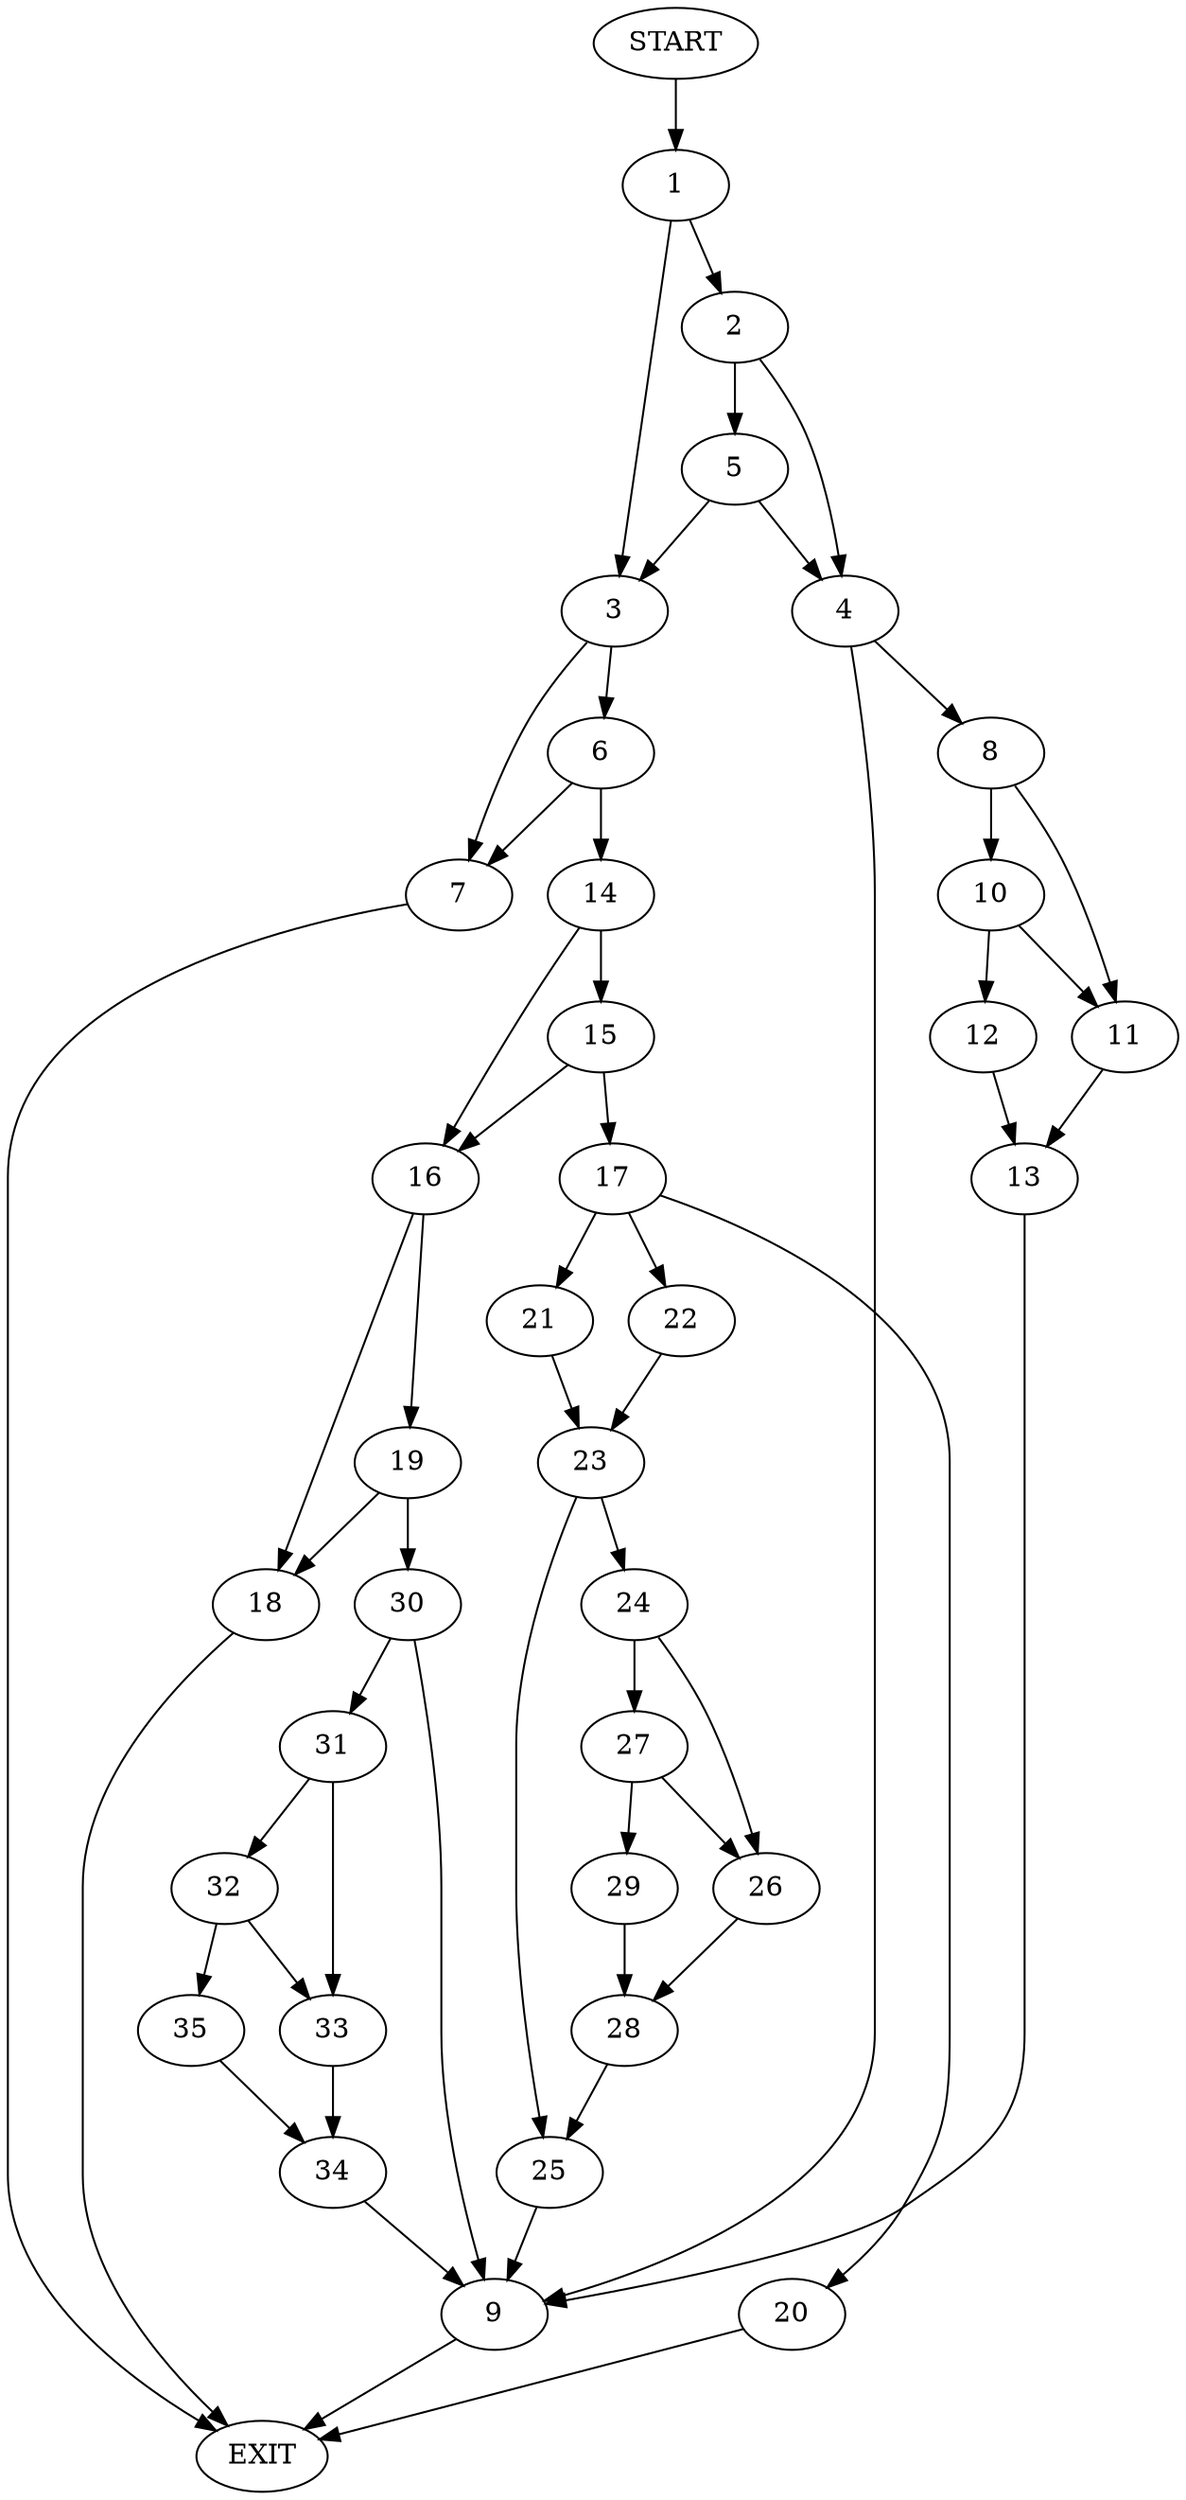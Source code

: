 digraph {
0 [label="START"];
1;
2;
3;
4;
5;
6;
7;
8;
9;
10;
11;
12;
13;
14;
15;
16;
17;
18;
19;
20;
21;
22;
23;
24;
25;
26;
27;
28;
29;
30;
31;
32;
33;
34;
35;
36 [label="EXIT"];
0 -> 1;
1 -> 2;
1 -> 3;
2 -> 4;
2 -> 5;
3 -> 6;
3 -> 7;
5 -> 4;
5 -> 3;
4 -> 8;
4 -> 9;
9 -> 36;
8 -> 10;
8 -> 11;
10 -> 11;
10 -> 12;
11 -> 13;
12 -> 13;
13 -> 9;
6 -> 14;
6 -> 7;
7 -> 36;
14 -> 15;
14 -> 16;
15 -> 17;
15 -> 16;
16 -> 18;
16 -> 19;
17 -> 20;
17 -> 21;
17 -> 22;
20 -> 36;
21 -> 23;
22 -> 23;
23 -> 24;
23 -> 25;
24 -> 26;
24 -> 27;
25 -> 9;
26 -> 28;
27 -> 26;
27 -> 29;
29 -> 28;
28 -> 25;
19 -> 30;
19 -> 18;
18 -> 36;
30 -> 31;
30 -> 9;
31 -> 32;
31 -> 33;
33 -> 34;
32 -> 35;
32 -> 33;
35 -> 34;
34 -> 9;
}